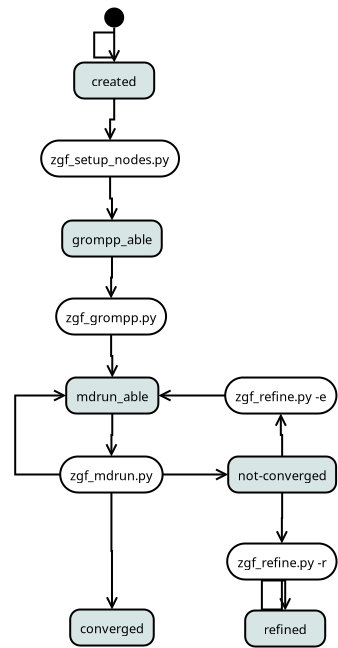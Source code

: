 <?xml version="1.0" encoding="UTF-8"?>
<dia:diagram xmlns:dia="http://www.lysator.liu.se/~alla/dia/">
  <dia:layer name="Background" visible="true" active="true">
    <dia:object type="UML - State" version="0" id="O0">
      <dia:attribute name="obj_pos">
        <dia:point val="3.8,4.25"/>
      </dia:attribute>
      <dia:attribute name="obj_bb">
        <dia:rectangle val="3.75,4.2;7.85,6.1"/>
      </dia:attribute>
      <dia:attribute name="meta">
        <dia:composite type="dict"/>
      </dia:attribute>
      <dia:attribute name="elem_corner">
        <dia:point val="3.8,4.25"/>
      </dia:attribute>
      <dia:attribute name="elem_width">
        <dia:real val="4"/>
      </dia:attribute>
      <dia:attribute name="elem_height">
        <dia:real val="1.8"/>
      </dia:attribute>
      <dia:attribute name="line_colour">
        <dia:color val="#000000"/>
      </dia:attribute>
      <dia:attribute name="fill_colour">
        <dia:color val="#d8e5e5"/>
      </dia:attribute>
      <dia:attribute name="text">
        <dia:composite type="text">
          <dia:attribute name="string">
            <dia:string>#created#</dia:string>
          </dia:attribute>
          <dia:attribute name="font">
            <dia:font family="sans" style="0" name="Helvetica"/>
          </dia:attribute>
          <dia:attribute name="height">
            <dia:real val="0.8"/>
          </dia:attribute>
          <dia:attribute name="pos">
            <dia:point val="5.8,5.345"/>
          </dia:attribute>
          <dia:attribute name="color">
            <dia:color val="#000000"/>
          </dia:attribute>
          <dia:attribute name="alignment">
            <dia:enum val="1"/>
          </dia:attribute>
        </dia:composite>
      </dia:attribute>
      <dia:attribute name="entry_action">
        <dia:string>##</dia:string>
      </dia:attribute>
      <dia:attribute name="do_action">
        <dia:string>##</dia:string>
      </dia:attribute>
      <dia:attribute name="exit_action">
        <dia:string>##</dia:string>
      </dia:attribute>
    </dia:object>
    <dia:object type="UML - State" version="0" id="O1">
      <dia:attribute name="obj_pos">
        <dia:point val="11.5,23.95"/>
      </dia:attribute>
      <dia:attribute name="obj_bb">
        <dia:rectangle val="11.45,23.9;17.215,25.8"/>
      </dia:attribute>
      <dia:attribute name="meta">
        <dia:composite type="dict"/>
      </dia:attribute>
      <dia:attribute name="elem_corner">
        <dia:point val="11.5,23.95"/>
      </dia:attribute>
      <dia:attribute name="elem_width">
        <dia:real val="5.665"/>
      </dia:attribute>
      <dia:attribute name="elem_height">
        <dia:real val="1.8"/>
      </dia:attribute>
      <dia:attribute name="line_colour">
        <dia:color val="#000000"/>
      </dia:attribute>
      <dia:attribute name="fill_colour">
        <dia:color val="#d8e5e5"/>
      </dia:attribute>
      <dia:attribute name="text">
        <dia:composite type="text">
          <dia:attribute name="string">
            <dia:string>#not-converged#</dia:string>
          </dia:attribute>
          <dia:attribute name="font">
            <dia:font family="sans" style="0" name="Helvetica"/>
          </dia:attribute>
          <dia:attribute name="height">
            <dia:real val="0.8"/>
          </dia:attribute>
          <dia:attribute name="pos">
            <dia:point val="14.332,25.045"/>
          </dia:attribute>
          <dia:attribute name="color">
            <dia:color val="#000000"/>
          </dia:attribute>
          <dia:attribute name="alignment">
            <dia:enum val="1"/>
          </dia:attribute>
        </dia:composite>
      </dia:attribute>
      <dia:attribute name="entry_action">
        <dia:string>##</dia:string>
      </dia:attribute>
      <dia:attribute name="do_action">
        <dia:string>##</dia:string>
      </dia:attribute>
      <dia:attribute name="exit_action">
        <dia:string>##</dia:string>
      </dia:attribute>
    </dia:object>
    <dia:object type="UML - State" version="0" id="O2">
      <dia:attribute name="obj_pos">
        <dia:point val="3.6,31.6"/>
      </dia:attribute>
      <dia:attribute name="obj_bb">
        <dia:rectangle val="3.55,31.55;8.037,33.45"/>
      </dia:attribute>
      <dia:attribute name="meta">
        <dia:composite type="dict"/>
      </dia:attribute>
      <dia:attribute name="elem_corner">
        <dia:point val="3.6,31.6"/>
      </dia:attribute>
      <dia:attribute name="elem_width">
        <dia:real val="4.388"/>
      </dia:attribute>
      <dia:attribute name="elem_height">
        <dia:real val="1.8"/>
      </dia:attribute>
      <dia:attribute name="line_colour">
        <dia:color val="#000000"/>
      </dia:attribute>
      <dia:attribute name="fill_colour">
        <dia:color val="#d8e5e5"/>
      </dia:attribute>
      <dia:attribute name="text">
        <dia:composite type="text">
          <dia:attribute name="string">
            <dia:string>#converged#</dia:string>
          </dia:attribute>
          <dia:attribute name="font">
            <dia:font family="sans" style="0" name="Helvetica"/>
          </dia:attribute>
          <dia:attribute name="height">
            <dia:real val="0.8"/>
          </dia:attribute>
          <dia:attribute name="pos">
            <dia:point val="5.794,32.695"/>
          </dia:attribute>
          <dia:attribute name="color">
            <dia:color val="#000000"/>
          </dia:attribute>
          <dia:attribute name="alignment">
            <dia:enum val="1"/>
          </dia:attribute>
        </dia:composite>
      </dia:attribute>
      <dia:attribute name="entry_action">
        <dia:string>##</dia:string>
      </dia:attribute>
      <dia:attribute name="do_action">
        <dia:string>##</dia:string>
      </dia:attribute>
      <dia:attribute name="exit_action">
        <dia:string>##</dia:string>
      </dia:attribute>
    </dia:object>
    <dia:object type="UML - State" version="0" id="O3">
      <dia:attribute name="obj_pos">
        <dia:point val="12.35,31.65"/>
      </dia:attribute>
      <dia:attribute name="obj_bb">
        <dia:rectangle val="12.3,31.6;16.4,33.5"/>
      </dia:attribute>
      <dia:attribute name="meta">
        <dia:composite type="dict"/>
      </dia:attribute>
      <dia:attribute name="elem_corner">
        <dia:point val="12.35,31.65"/>
      </dia:attribute>
      <dia:attribute name="elem_width">
        <dia:real val="4"/>
      </dia:attribute>
      <dia:attribute name="elem_height">
        <dia:real val="1.8"/>
      </dia:attribute>
      <dia:attribute name="line_colour">
        <dia:color val="#000000"/>
      </dia:attribute>
      <dia:attribute name="fill_colour">
        <dia:color val="#d8e5e5"/>
      </dia:attribute>
      <dia:attribute name="text">
        <dia:composite type="text">
          <dia:attribute name="string">
            <dia:string>#refined#</dia:string>
          </dia:attribute>
          <dia:attribute name="font">
            <dia:font family="sans" style="0" name="Helvetica"/>
          </dia:attribute>
          <dia:attribute name="height">
            <dia:real val="0.8"/>
          </dia:attribute>
          <dia:attribute name="pos">
            <dia:point val="14.35,32.745"/>
          </dia:attribute>
          <dia:attribute name="color">
            <dia:color val="#000000"/>
          </dia:attribute>
          <dia:attribute name="alignment">
            <dia:enum val="1"/>
          </dia:attribute>
        </dia:composite>
      </dia:attribute>
      <dia:attribute name="entry_action">
        <dia:string>##</dia:string>
      </dia:attribute>
      <dia:attribute name="do_action">
        <dia:string>##</dia:string>
      </dia:attribute>
      <dia:attribute name="exit_action">
        <dia:string>##</dia:string>
      </dia:attribute>
    </dia:object>
    <dia:object type="UML - Activity" version="0" id="O4">
      <dia:attribute name="obj_pos">
        <dia:point val="3.1,23.95"/>
      </dia:attribute>
      <dia:attribute name="obj_bb">
        <dia:rectangle val="3.05,23.9;8.53,25.8"/>
      </dia:attribute>
      <dia:attribute name="meta">
        <dia:composite type="dict"/>
      </dia:attribute>
      <dia:attribute name="elem_corner">
        <dia:point val="3.1,23.95"/>
      </dia:attribute>
      <dia:attribute name="elem_width">
        <dia:real val="5.38"/>
      </dia:attribute>
      <dia:attribute name="elem_height">
        <dia:real val="1.8"/>
      </dia:attribute>
      <dia:attribute name="line_colour">
        <dia:color val="#000000"/>
      </dia:attribute>
      <dia:attribute name="fill_colour">
        <dia:color val="#ffffff"/>
      </dia:attribute>
      <dia:attribute name="text">
        <dia:composite type="text">
          <dia:attribute name="string">
            <dia:string>#zgf_mdrun.py#</dia:string>
          </dia:attribute>
          <dia:attribute name="font">
            <dia:font family="sans" style="0" name="Helvetica"/>
          </dia:attribute>
          <dia:attribute name="height">
            <dia:real val="0.8"/>
          </dia:attribute>
          <dia:attribute name="pos">
            <dia:point val="5.79,25.045"/>
          </dia:attribute>
          <dia:attribute name="color">
            <dia:color val="#000000"/>
          </dia:attribute>
          <dia:attribute name="alignment">
            <dia:enum val="1"/>
          </dia:attribute>
        </dia:composite>
      </dia:attribute>
    </dia:object>
    <dia:object type="UML - Activity" version="0" id="O5">
      <dia:attribute name="obj_pos">
        <dia:point val="2.9,16.05"/>
      </dia:attribute>
      <dia:attribute name="obj_bb">
        <dia:rectangle val="2.85,16;8.713,17.9"/>
      </dia:attribute>
      <dia:attribute name="meta">
        <dia:composite type="dict"/>
      </dia:attribute>
      <dia:attribute name="elem_corner">
        <dia:point val="2.9,16.05"/>
      </dia:attribute>
      <dia:attribute name="elem_width">
        <dia:real val="5.763"/>
      </dia:attribute>
      <dia:attribute name="elem_height">
        <dia:real val="1.8"/>
      </dia:attribute>
      <dia:attribute name="line_colour">
        <dia:color val="#000000"/>
      </dia:attribute>
      <dia:attribute name="fill_colour">
        <dia:color val="#ffffff"/>
      </dia:attribute>
      <dia:attribute name="text">
        <dia:composite type="text">
          <dia:attribute name="string">
            <dia:string>#zgf_grompp.py#</dia:string>
          </dia:attribute>
          <dia:attribute name="font">
            <dia:font family="sans" style="0" name="Helvetica"/>
          </dia:attribute>
          <dia:attribute name="height">
            <dia:real val="0.8"/>
          </dia:attribute>
          <dia:attribute name="pos">
            <dia:point val="5.781,17.145"/>
          </dia:attribute>
          <dia:attribute name="color">
            <dia:color val="#000000"/>
          </dia:attribute>
          <dia:attribute name="alignment">
            <dia:enum val="1"/>
          </dia:attribute>
        </dia:composite>
      </dia:attribute>
    </dia:object>
    <dia:object type="UML - Transition" version="2" id="O6">
      <dia:attribute name="obj_pos">
        <dia:point val="5.789,13.95"/>
      </dia:attribute>
      <dia:attribute name="obj_bb">
        <dia:rectangle val="5.035,12.9;6.289,16.1"/>
      </dia:attribute>
      <dia:attribute name="meta">
        <dia:composite type="dict"/>
      </dia:attribute>
      <dia:attribute name="orth_points">
        <dia:point val="5.789,13.95"/>
        <dia:point val="5.789,15"/>
        <dia:point val="5.781,15"/>
        <dia:point val="5.781,16.05"/>
      </dia:attribute>
      <dia:attribute name="orth_orient">
        <dia:enum val="1"/>
        <dia:enum val="0"/>
        <dia:enum val="1"/>
      </dia:attribute>
      <dia:attribute name="orth_autoroute">
        <dia:boolean val="true"/>
      </dia:attribute>
      <dia:attribute name="text_colour">
        <dia:color val="#000000"/>
      </dia:attribute>
      <dia:attribute name="line_colour">
        <dia:color val="#000000"/>
      </dia:attribute>
      <dia:attribute name="trigger">
        <dia:string>##</dia:string>
      </dia:attribute>
      <dia:attribute name="action">
        <dia:string>##</dia:string>
      </dia:attribute>
      <dia:attribute name="guard">
        <dia:string>##</dia:string>
      </dia:attribute>
      <dia:attribute name="trigger_text_pos">
        <dia:point val="5.285,13.5"/>
      </dia:attribute>
      <dia:attribute name="guard_text_pos">
        <dia:point val="5.285,14.5"/>
      </dia:attribute>
      <dia:attribute name="direction_inverted">
        <dia:boolean val="false"/>
      </dia:attribute>
      <dia:connections>
        <dia:connection handle="0" to="O24" connection="6"/>
        <dia:connection handle="1" to="O5" connection="1"/>
      </dia:connections>
    </dia:object>
    <dia:object type="UML - Activity" version="0" id="O7">
      <dia:attribute name="obj_pos">
        <dia:point val="2.15,8.15"/>
      </dia:attribute>
      <dia:attribute name="obj_bb">
        <dia:rectangle val="2.1,8.1;9.52,10"/>
      </dia:attribute>
      <dia:attribute name="meta">
        <dia:composite type="dict"/>
      </dia:attribute>
      <dia:attribute name="elem_corner">
        <dia:point val="2.15,8.15"/>
      </dia:attribute>
      <dia:attribute name="elem_width">
        <dia:real val="7.32"/>
      </dia:attribute>
      <dia:attribute name="elem_height">
        <dia:real val="1.8"/>
      </dia:attribute>
      <dia:attribute name="line_colour">
        <dia:color val="#000000"/>
      </dia:attribute>
      <dia:attribute name="fill_colour">
        <dia:color val="#ffffff"/>
      </dia:attribute>
      <dia:attribute name="text">
        <dia:composite type="text">
          <dia:attribute name="string">
            <dia:string>#zgf_setup_nodes.py#</dia:string>
          </dia:attribute>
          <dia:attribute name="font">
            <dia:font family="sans" style="0" name="Helvetica"/>
          </dia:attribute>
          <dia:attribute name="height">
            <dia:real val="0.8"/>
          </dia:attribute>
          <dia:attribute name="pos">
            <dia:point val="5.81,9.245"/>
          </dia:attribute>
          <dia:attribute name="color">
            <dia:color val="#000000"/>
          </dia:attribute>
          <dia:attribute name="alignment">
            <dia:enum val="1"/>
          </dia:attribute>
        </dia:composite>
      </dia:attribute>
    </dia:object>
    <dia:object type="UML - Transition" version="2" id="O8">
      <dia:attribute name="obj_pos">
        <dia:point val="5.8,6.05"/>
      </dia:attribute>
      <dia:attribute name="obj_bb">
        <dia:rectangle val="5.055,5;6.31,8.2"/>
      </dia:attribute>
      <dia:attribute name="meta">
        <dia:composite type="dict"/>
      </dia:attribute>
      <dia:attribute name="orth_points">
        <dia:point val="5.8,6.05"/>
        <dia:point val="5.8,7.1"/>
        <dia:point val="5.81,7.1"/>
        <dia:point val="5.81,8.15"/>
      </dia:attribute>
      <dia:attribute name="orth_orient">
        <dia:enum val="1"/>
        <dia:enum val="0"/>
        <dia:enum val="1"/>
      </dia:attribute>
      <dia:attribute name="orth_autoroute">
        <dia:boolean val="true"/>
      </dia:attribute>
      <dia:attribute name="text_colour">
        <dia:color val="#000000"/>
      </dia:attribute>
      <dia:attribute name="line_colour">
        <dia:color val="#000000"/>
      </dia:attribute>
      <dia:attribute name="trigger">
        <dia:string>##</dia:string>
      </dia:attribute>
      <dia:attribute name="action">
        <dia:string>##</dia:string>
      </dia:attribute>
      <dia:attribute name="guard">
        <dia:string>##</dia:string>
      </dia:attribute>
      <dia:attribute name="trigger_text_pos">
        <dia:point val="5.305,5.6"/>
      </dia:attribute>
      <dia:attribute name="guard_text_pos">
        <dia:point val="5.305,6.6"/>
      </dia:attribute>
      <dia:attribute name="direction_inverted">
        <dia:boolean val="false"/>
      </dia:attribute>
      <dia:connections>
        <dia:connection handle="0" to="O0" connection="6"/>
        <dia:connection handle="1" to="O7" connection="1"/>
      </dia:connections>
    </dia:object>
    <dia:object type="UML - Transition" version="2" id="O9">
      <dia:attribute name="obj_pos">
        <dia:point val="5.81,9.95"/>
      </dia:attribute>
      <dia:attribute name="obj_bb">
        <dia:rectangle val="5.049,8.95;6.31,12.2"/>
      </dia:attribute>
      <dia:attribute name="meta">
        <dia:composite type="dict"/>
      </dia:attribute>
      <dia:attribute name="orth_points">
        <dia:point val="5.81,9.95"/>
        <dia:point val="5.81,11.05"/>
        <dia:point val="5.789,11.05"/>
        <dia:point val="5.789,12.15"/>
      </dia:attribute>
      <dia:attribute name="orth_orient">
        <dia:enum val="1"/>
        <dia:enum val="0"/>
        <dia:enum val="1"/>
      </dia:attribute>
      <dia:attribute name="orth_autoroute">
        <dia:boolean val="true"/>
      </dia:attribute>
      <dia:attribute name="text_colour">
        <dia:color val="#000000"/>
      </dia:attribute>
      <dia:attribute name="line_colour">
        <dia:color val="#000000"/>
      </dia:attribute>
      <dia:attribute name="trigger">
        <dia:string>##</dia:string>
      </dia:attribute>
      <dia:attribute name="action">
        <dia:string>##</dia:string>
      </dia:attribute>
      <dia:attribute name="guard">
        <dia:string>##</dia:string>
      </dia:attribute>
      <dia:attribute name="trigger_text_pos">
        <dia:point val="5.299,9.55"/>
      </dia:attribute>
      <dia:attribute name="guard_text_pos">
        <dia:point val="5.299,10.55"/>
      </dia:attribute>
      <dia:attribute name="direction_inverted">
        <dia:boolean val="false"/>
      </dia:attribute>
      <dia:connections>
        <dia:connection handle="0" to="O7" connection="6"/>
        <dia:connection handle="1" to="O24" connection="1"/>
      </dia:connections>
    </dia:object>
    <dia:object type="UML - Transition" version="2" id="O10">
      <dia:attribute name="obj_pos">
        <dia:point val="5.781,17.85"/>
      </dia:attribute>
      <dia:attribute name="obj_bb">
        <dia:rectangle val="5.039,16.825;6.298,20.05"/>
      </dia:attribute>
      <dia:attribute name="meta">
        <dia:composite type="dict"/>
      </dia:attribute>
      <dia:attribute name="orth_points">
        <dia:point val="5.781,17.85"/>
        <dia:point val="5.781,18.925"/>
        <dia:point val="5.798,18.925"/>
        <dia:point val="5.798,20"/>
      </dia:attribute>
      <dia:attribute name="orth_orient">
        <dia:enum val="1"/>
        <dia:enum val="0"/>
        <dia:enum val="1"/>
      </dia:attribute>
      <dia:attribute name="orth_autoroute">
        <dia:boolean val="true"/>
      </dia:attribute>
      <dia:attribute name="text_colour">
        <dia:color val="#000000"/>
      </dia:attribute>
      <dia:attribute name="line_colour">
        <dia:color val="#000000"/>
      </dia:attribute>
      <dia:attribute name="trigger">
        <dia:string>##</dia:string>
      </dia:attribute>
      <dia:attribute name="action">
        <dia:string>##</dia:string>
      </dia:attribute>
      <dia:attribute name="guard">
        <dia:string>##</dia:string>
      </dia:attribute>
      <dia:attribute name="trigger_text_pos">
        <dia:point val="5.289,17.425"/>
      </dia:attribute>
      <dia:attribute name="guard_text_pos">
        <dia:point val="5.289,18.425"/>
      </dia:attribute>
      <dia:attribute name="direction_inverted">
        <dia:boolean val="false"/>
      </dia:attribute>
      <dia:connections>
        <dia:connection handle="0" to="O5" connection="6"/>
        <dia:connection handle="1" to="O23" connection="1"/>
      </dia:connections>
    </dia:object>
    <dia:object type="UML - Transition" version="2" id="O11">
      <dia:attribute name="obj_pos">
        <dia:point val="5.798,21.8"/>
      </dia:attribute>
      <dia:attribute name="obj_bb">
        <dia:rectangle val="5.044,20.775;6.298,24"/>
      </dia:attribute>
      <dia:attribute name="meta">
        <dia:composite type="dict"/>
      </dia:attribute>
      <dia:attribute name="orth_points">
        <dia:point val="5.798,21.8"/>
        <dia:point val="5.798,22.875"/>
        <dia:point val="5.79,22.875"/>
        <dia:point val="5.79,23.95"/>
      </dia:attribute>
      <dia:attribute name="orth_orient">
        <dia:enum val="1"/>
        <dia:enum val="0"/>
        <dia:enum val="1"/>
      </dia:attribute>
      <dia:attribute name="orth_autoroute">
        <dia:boolean val="true"/>
      </dia:attribute>
      <dia:attribute name="text_colour">
        <dia:color val="#000000"/>
      </dia:attribute>
      <dia:attribute name="line_colour">
        <dia:color val="#000000"/>
      </dia:attribute>
      <dia:attribute name="trigger">
        <dia:string>##</dia:string>
      </dia:attribute>
      <dia:attribute name="action">
        <dia:string>##</dia:string>
      </dia:attribute>
      <dia:attribute name="guard">
        <dia:string>##</dia:string>
      </dia:attribute>
      <dia:attribute name="trigger_text_pos">
        <dia:point val="5.294,21.375"/>
      </dia:attribute>
      <dia:attribute name="guard_text_pos">
        <dia:point val="5.294,22.375"/>
      </dia:attribute>
      <dia:attribute name="direction_inverted">
        <dia:boolean val="false"/>
      </dia:attribute>
      <dia:connections>
        <dia:connection handle="0" to="O23" connection="6"/>
        <dia:connection handle="1" to="O4" connection="1"/>
      </dia:connections>
    </dia:object>
    <dia:object type="UML - Transition" version="2" id="O12">
      <dia:attribute name="obj_pos">
        <dia:point val="5.79,25.75"/>
      </dia:attribute>
      <dia:attribute name="obj_bb">
        <dia:rectangle val="5.042,25.7;6.294,31.65"/>
      </dia:attribute>
      <dia:attribute name="meta">
        <dia:composite type="dict"/>
      </dia:attribute>
      <dia:attribute name="orth_points">
        <dia:point val="5.79,25.75"/>
        <dia:point val="5.79,28.675"/>
        <dia:point val="5.794,28.675"/>
        <dia:point val="5.794,31.6"/>
      </dia:attribute>
      <dia:attribute name="orth_orient">
        <dia:enum val="1"/>
        <dia:enum val="0"/>
        <dia:enum val="1"/>
      </dia:attribute>
      <dia:attribute name="orth_autoroute">
        <dia:boolean val="true"/>
      </dia:attribute>
      <dia:attribute name="text_colour">
        <dia:color val="#000000"/>
      </dia:attribute>
      <dia:attribute name="line_colour">
        <dia:color val="#000000"/>
      </dia:attribute>
      <dia:attribute name="trigger">
        <dia:string>##</dia:string>
      </dia:attribute>
      <dia:attribute name="action">
        <dia:string>##</dia:string>
      </dia:attribute>
      <dia:attribute name="guard">
        <dia:string>##</dia:string>
      </dia:attribute>
      <dia:attribute name="trigger_text_pos">
        <dia:point val="5.292,27.175"/>
      </dia:attribute>
      <dia:attribute name="guard_text_pos">
        <dia:point val="5.292,28.175"/>
      </dia:attribute>
      <dia:attribute name="direction_inverted">
        <dia:boolean val="false"/>
      </dia:attribute>
      <dia:connections>
        <dia:connection handle="0" to="O4" connection="6"/>
        <dia:connection handle="1" to="O2" connection="1"/>
      </dia:connections>
    </dia:object>
    <dia:object type="UML - Transition" version="2" id="O13">
      <dia:attribute name="obj_pos">
        <dia:point val="3.1,24.85"/>
      </dia:attribute>
      <dia:attribute name="obj_bb">
        <dia:rectangle val="0.1,20.4;3.45,25.35"/>
      </dia:attribute>
      <dia:attribute name="meta">
        <dia:composite type="dict"/>
      </dia:attribute>
      <dia:attribute name="orth_points">
        <dia:point val="3.1,24.85"/>
        <dia:point val="0.85,24.85"/>
        <dia:point val="0.85,20.9"/>
        <dia:point val="3.4,20.9"/>
      </dia:attribute>
      <dia:attribute name="orth_orient">
        <dia:enum val="0"/>
        <dia:enum val="1"/>
        <dia:enum val="0"/>
      </dia:attribute>
      <dia:attribute name="orth_autoroute">
        <dia:boolean val="false"/>
      </dia:attribute>
      <dia:attribute name="text_colour">
        <dia:color val="#000000"/>
      </dia:attribute>
      <dia:attribute name="line_colour">
        <dia:color val="#000000"/>
      </dia:attribute>
      <dia:attribute name="trigger">
        <dia:string>##</dia:string>
      </dia:attribute>
      <dia:attribute name="action">
        <dia:string>##</dia:string>
      </dia:attribute>
      <dia:attribute name="guard">
        <dia:string>##</dia:string>
      </dia:attribute>
      <dia:attribute name="trigger_text_pos">
        <dia:point val="0.35,21.375"/>
      </dia:attribute>
      <dia:attribute name="guard_text_pos">
        <dia:point val="0.35,22.375"/>
      </dia:attribute>
      <dia:attribute name="direction_inverted">
        <dia:boolean val="false"/>
      </dia:attribute>
      <dia:connections>
        <dia:connection handle="0" to="O4" connection="3"/>
        <dia:connection handle="1" to="O23" connection="3"/>
      </dia:connections>
    </dia:object>
    <dia:object type="UML - Transition" version="2" id="O14">
      <dia:attribute name="obj_pos">
        <dia:point val="8.48,24.85"/>
      </dia:attribute>
      <dia:attribute name="obj_bb">
        <dia:rectangle val="8.48,22.75;11.571,24.9"/>
      </dia:attribute>
      <dia:attribute name="meta">
        <dia:composite type="dict"/>
      </dia:attribute>
      <dia:attribute name="orth_points">
        <dia:point val="8.48,24.85"/>
        <dia:point val="8.48,24.85"/>
        <dia:point val="11.5,24.85"/>
        <dia:point val="11.5,24.85"/>
      </dia:attribute>
      <dia:attribute name="orth_orient">
        <dia:enum val="0"/>
        <dia:enum val="1"/>
        <dia:enum val="0"/>
      </dia:attribute>
      <dia:attribute name="orth_autoroute">
        <dia:boolean val="true"/>
      </dia:attribute>
      <dia:attribute name="text_colour">
        <dia:color val="#000000"/>
      </dia:attribute>
      <dia:attribute name="line_colour">
        <dia:color val="#000000"/>
      </dia:attribute>
      <dia:attribute name="trigger">
        <dia:string>##</dia:string>
      </dia:attribute>
      <dia:attribute name="action">
        <dia:string>##</dia:string>
      </dia:attribute>
      <dia:attribute name="guard">
        <dia:string>##</dia:string>
      </dia:attribute>
      <dia:attribute name="trigger_text_pos">
        <dia:point val="9.49,23.35"/>
      </dia:attribute>
      <dia:attribute name="guard_text_pos">
        <dia:point val="9.49,24.35"/>
      </dia:attribute>
      <dia:attribute name="direction_inverted">
        <dia:boolean val="false"/>
      </dia:attribute>
      <dia:connections>
        <dia:connection handle="0" to="O4" connection="4"/>
        <dia:connection handle="1" to="O1" connection="3"/>
      </dia:connections>
    </dia:object>
    <dia:object type="UML - Activity" version="0" id="O15">
      <dia:attribute name="obj_pos">
        <dia:point val="11.35,20"/>
      </dia:attribute>
      <dia:attribute name="obj_bb">
        <dia:rectangle val="11.3,19.95;17.35,21.85"/>
      </dia:attribute>
      <dia:attribute name="meta">
        <dia:composite type="dict"/>
      </dia:attribute>
      <dia:attribute name="elem_corner">
        <dia:point val="11.35,20"/>
      </dia:attribute>
      <dia:attribute name="elem_width">
        <dia:real val="5.95"/>
      </dia:attribute>
      <dia:attribute name="elem_height">
        <dia:real val="1.8"/>
      </dia:attribute>
      <dia:attribute name="line_colour">
        <dia:color val="#000000"/>
      </dia:attribute>
      <dia:attribute name="fill_colour">
        <dia:color val="#ffffff"/>
      </dia:attribute>
      <dia:attribute name="text">
        <dia:composite type="text">
          <dia:attribute name="string">
            <dia:string>#zgf_refine.py -e#</dia:string>
          </dia:attribute>
          <dia:attribute name="font">
            <dia:font family="sans" style="0" name="Helvetica"/>
          </dia:attribute>
          <dia:attribute name="height">
            <dia:real val="0.8"/>
          </dia:attribute>
          <dia:attribute name="pos">
            <dia:point val="14.325,21.095"/>
          </dia:attribute>
          <dia:attribute name="color">
            <dia:color val="#000000"/>
          </dia:attribute>
          <dia:attribute name="alignment">
            <dia:enum val="1"/>
          </dia:attribute>
        </dia:composite>
      </dia:attribute>
    </dia:object>
    <dia:object type="UML - Transition" version="2" id="O16">
      <dia:attribute name="obj_pos">
        <dia:point val="14.332,23.95"/>
      </dia:attribute>
      <dia:attribute name="obj_bb">
        <dia:rectangle val="13.579,20.775;14.832,24"/>
      </dia:attribute>
      <dia:attribute name="meta">
        <dia:composite type="dict"/>
      </dia:attribute>
      <dia:attribute name="orth_points">
        <dia:point val="14.332,23.95"/>
        <dia:point val="14.332,22.875"/>
        <dia:point val="14.325,22.875"/>
        <dia:point val="14.325,21.8"/>
      </dia:attribute>
      <dia:attribute name="orth_orient">
        <dia:enum val="1"/>
        <dia:enum val="0"/>
        <dia:enum val="1"/>
      </dia:attribute>
      <dia:attribute name="orth_autoroute">
        <dia:boolean val="true"/>
      </dia:attribute>
      <dia:attribute name="text_colour">
        <dia:color val="#000000"/>
      </dia:attribute>
      <dia:attribute name="line_colour">
        <dia:color val="#000000"/>
      </dia:attribute>
      <dia:attribute name="trigger">
        <dia:string>##</dia:string>
      </dia:attribute>
      <dia:attribute name="action">
        <dia:string>##</dia:string>
      </dia:attribute>
      <dia:attribute name="guard">
        <dia:string>##</dia:string>
      </dia:attribute>
      <dia:attribute name="trigger_text_pos">
        <dia:point val="13.829,21.375"/>
      </dia:attribute>
      <dia:attribute name="guard_text_pos">
        <dia:point val="13.829,22.375"/>
      </dia:attribute>
      <dia:attribute name="direction_inverted">
        <dia:boolean val="false"/>
      </dia:attribute>
      <dia:connections>
        <dia:connection handle="0" to="O1" connection="1"/>
        <dia:connection handle="1" to="O15" connection="6"/>
      </dia:connections>
    </dia:object>
    <dia:object type="UML - Transition" version="2" id="O17">
      <dia:attribute name="obj_pos">
        <dia:point val="11.35,20.9"/>
      </dia:attribute>
      <dia:attribute name="obj_bb">
        <dia:rectangle val="8.124,18.8;11.35,20.95"/>
      </dia:attribute>
      <dia:attribute name="meta">
        <dia:composite type="dict"/>
      </dia:attribute>
      <dia:attribute name="orth_points">
        <dia:point val="11.35,20.9"/>
        <dia:point val="11.35,20.9"/>
        <dia:point val="8.195,20.9"/>
        <dia:point val="8.195,20.9"/>
      </dia:attribute>
      <dia:attribute name="orth_orient">
        <dia:enum val="0"/>
        <dia:enum val="1"/>
        <dia:enum val="0"/>
      </dia:attribute>
      <dia:attribute name="orth_autoroute">
        <dia:boolean val="true"/>
      </dia:attribute>
      <dia:attribute name="text_colour">
        <dia:color val="#000000"/>
      </dia:attribute>
      <dia:attribute name="line_colour">
        <dia:color val="#000000"/>
      </dia:attribute>
      <dia:attribute name="trigger">
        <dia:string>##</dia:string>
      </dia:attribute>
      <dia:attribute name="action">
        <dia:string>##</dia:string>
      </dia:attribute>
      <dia:attribute name="guard">
        <dia:string>##</dia:string>
      </dia:attribute>
      <dia:attribute name="trigger_text_pos">
        <dia:point val="9.273,19.4"/>
      </dia:attribute>
      <dia:attribute name="guard_text_pos">
        <dia:point val="9.273,20.4"/>
      </dia:attribute>
      <dia:attribute name="direction_inverted">
        <dia:boolean val="false"/>
      </dia:attribute>
      <dia:connections>
        <dia:connection handle="0" to="O15" connection="3"/>
        <dia:connection handle="1" to="O23" connection="4"/>
      </dia:connections>
    </dia:object>
    <dia:object type="UML - Transition" version="2" id="O18">
      <dia:attribute name="obj_pos">
        <dia:point val="14.332,25.75"/>
      </dia:attribute>
      <dia:attribute name="obj_bb">
        <dia:rectangle val="13.596,24.925;14.859,28.35"/>
      </dia:attribute>
      <dia:attribute name="meta">
        <dia:composite type="dict"/>
      </dia:attribute>
      <dia:attribute name="orth_points">
        <dia:point val="14.332,25.75"/>
        <dia:point val="14.332,27.025"/>
        <dia:point val="14.359,27.025"/>
        <dia:point val="14.359,28.3"/>
      </dia:attribute>
      <dia:attribute name="orth_orient">
        <dia:enum val="1"/>
        <dia:enum val="0"/>
        <dia:enum val="1"/>
      </dia:attribute>
      <dia:attribute name="orth_autoroute">
        <dia:boolean val="true"/>
      </dia:attribute>
      <dia:attribute name="text_colour">
        <dia:color val="#000000"/>
      </dia:attribute>
      <dia:attribute name="line_colour">
        <dia:color val="#000000"/>
      </dia:attribute>
      <dia:attribute name="trigger">
        <dia:string>##</dia:string>
      </dia:attribute>
      <dia:attribute name="action">
        <dia:string>##</dia:string>
      </dia:attribute>
      <dia:attribute name="guard">
        <dia:string>##</dia:string>
      </dia:attribute>
      <dia:attribute name="trigger_text_pos">
        <dia:point val="13.846,25.525"/>
      </dia:attribute>
      <dia:attribute name="guard_text_pos">
        <dia:point val="13.846,26.525"/>
      </dia:attribute>
      <dia:attribute name="direction_inverted">
        <dia:boolean val="false"/>
      </dia:attribute>
      <dia:connections>
        <dia:connection handle="0" to="O1" connection="6"/>
        <dia:connection handle="1" to="O19" connection="1"/>
      </dia:connections>
    </dia:object>
    <dia:object type="UML - Activity" version="0" id="O19">
      <dia:attribute name="obj_pos">
        <dia:point val="11.45,28.3"/>
      </dia:attribute>
      <dia:attribute name="obj_bb">
        <dia:rectangle val="11.4,28.25;17.317,30.15"/>
      </dia:attribute>
      <dia:attribute name="meta">
        <dia:composite type="dict"/>
      </dia:attribute>
      <dia:attribute name="elem_corner">
        <dia:point val="11.45,28.3"/>
      </dia:attribute>
      <dia:attribute name="elem_width">
        <dia:real val="5.817"/>
      </dia:attribute>
      <dia:attribute name="elem_height">
        <dia:real val="1.8"/>
      </dia:attribute>
      <dia:attribute name="line_colour">
        <dia:color val="#000000"/>
      </dia:attribute>
      <dia:attribute name="fill_colour">
        <dia:color val="#ffffff"/>
      </dia:attribute>
      <dia:attribute name="text">
        <dia:composite type="text">
          <dia:attribute name="string">
            <dia:string>#zgf_refine.py -r#</dia:string>
          </dia:attribute>
          <dia:attribute name="font">
            <dia:font family="sans" style="0" name="Helvetica"/>
          </dia:attribute>
          <dia:attribute name="height">
            <dia:real val="0.8"/>
          </dia:attribute>
          <dia:attribute name="pos">
            <dia:point val="14.359,29.395"/>
          </dia:attribute>
          <dia:attribute name="color">
            <dia:color val="#000000"/>
          </dia:attribute>
          <dia:attribute name="alignment">
            <dia:enum val="1"/>
          </dia:attribute>
        </dia:composite>
      </dia:attribute>
    </dia:object>
    <dia:object type="UML - Transition" version="2" id="O20">
      <dia:attribute name="obj_pos">
        <dia:point val="14.359,30.1"/>
      </dia:attribute>
      <dia:attribute name="obj_bb">
        <dia:rectangle val="13.604,28.775;14.859,31.7"/>
      </dia:attribute>
      <dia:attribute name="meta">
        <dia:composite type="dict"/>
      </dia:attribute>
      <dia:attribute name="orth_points">
        <dia:point val="14.359,30.1"/>
        <dia:point val="14.359,30.875"/>
        <dia:point val="14.35,30.875"/>
        <dia:point val="14.35,31.65"/>
      </dia:attribute>
      <dia:attribute name="orth_orient">
        <dia:enum val="1"/>
        <dia:enum val="0"/>
        <dia:enum val="1"/>
      </dia:attribute>
      <dia:attribute name="orth_autoroute">
        <dia:boolean val="true"/>
      </dia:attribute>
      <dia:attribute name="text_colour">
        <dia:color val="#000000"/>
      </dia:attribute>
      <dia:attribute name="line_colour">
        <dia:color val="#000000"/>
      </dia:attribute>
      <dia:attribute name="trigger">
        <dia:string>##</dia:string>
      </dia:attribute>
      <dia:attribute name="action">
        <dia:string>##</dia:string>
      </dia:attribute>
      <dia:attribute name="guard">
        <dia:string>##</dia:string>
      </dia:attribute>
      <dia:attribute name="trigger_text_pos">
        <dia:point val="13.854,29.375"/>
      </dia:attribute>
      <dia:attribute name="guard_text_pos">
        <dia:point val="13.854,30.375"/>
      </dia:attribute>
      <dia:attribute name="direction_inverted">
        <dia:boolean val="false"/>
      </dia:attribute>
      <dia:connections>
        <dia:connection handle="0" to="O19" connection="6"/>
        <dia:connection handle="1" to="O3" connection="1"/>
      </dia:connections>
    </dia:object>
    <dia:object type="UML - State Term" version="0" id="O21">
      <dia:attribute name="obj_pos">
        <dia:point val="5.3,1.5"/>
      </dia:attribute>
      <dia:attribute name="obj_bb">
        <dia:rectangle val="5.25,1.45;6.35,2.55"/>
      </dia:attribute>
      <dia:attribute name="meta">
        <dia:composite type="dict"/>
      </dia:attribute>
      <dia:attribute name="elem_corner">
        <dia:point val="5.3,1.5"/>
      </dia:attribute>
      <dia:attribute name="elem_width">
        <dia:real val="1"/>
      </dia:attribute>
      <dia:attribute name="elem_height">
        <dia:real val="1"/>
      </dia:attribute>
      <dia:attribute name="line_colour">
        <dia:color val="#000000"/>
      </dia:attribute>
      <dia:attribute name="fill_colour">
        <dia:color val="#ffffff"/>
      </dia:attribute>
      <dia:attribute name="is_final">
        <dia:boolean val="false"/>
      </dia:attribute>
    </dia:object>
    <dia:object type="UML - Transition" version="2" id="O22">
      <dia:attribute name="obj_pos">
        <dia:point val="5.8,2.5"/>
      </dia:attribute>
      <dia:attribute name="obj_bb">
        <dia:rectangle val="5.05,1.275;5.85,4.321"/>
      </dia:attribute>
      <dia:attribute name="meta">
        <dia:composite type="dict"/>
      </dia:attribute>
      <dia:attribute name="orth_points">
        <dia:point val="5.8,2.5"/>
        <dia:point val="5.8,2.5"/>
        <dia:point val="5.8,4.25"/>
        <dia:point val="5.8,4.25"/>
      </dia:attribute>
      <dia:attribute name="orth_orient">
        <dia:enum val="0"/>
        <dia:enum val="1"/>
        <dia:enum val="0"/>
      </dia:attribute>
      <dia:attribute name="orth_autoroute">
        <dia:boolean val="true"/>
      </dia:attribute>
      <dia:attribute name="text_colour">
        <dia:color val="#000000"/>
      </dia:attribute>
      <dia:attribute name="line_colour">
        <dia:color val="#000000"/>
      </dia:attribute>
      <dia:attribute name="trigger">
        <dia:string>##</dia:string>
      </dia:attribute>
      <dia:attribute name="action">
        <dia:string>##</dia:string>
      </dia:attribute>
      <dia:attribute name="guard">
        <dia:string>##</dia:string>
      </dia:attribute>
      <dia:attribute name="trigger_text_pos">
        <dia:point val="5.3,1.875"/>
      </dia:attribute>
      <dia:attribute name="guard_text_pos">
        <dia:point val="5.3,2.875"/>
      </dia:attribute>
      <dia:attribute name="direction_inverted">
        <dia:boolean val="false"/>
      </dia:attribute>
      <dia:connections>
        <dia:connection handle="0" to="O21" connection="6"/>
        <dia:connection handle="1" to="O0" connection="1"/>
      </dia:connections>
    </dia:object>
    <dia:object type="UML - State" version="0" id="O23">
      <dia:attribute name="obj_pos">
        <dia:point val="3.4,20"/>
      </dia:attribute>
      <dia:attribute name="obj_bb">
        <dia:rectangle val="3.35,19.95;8.245,21.85"/>
      </dia:attribute>
      <dia:attribute name="meta">
        <dia:composite type="dict"/>
      </dia:attribute>
      <dia:attribute name="elem_corner">
        <dia:point val="3.4,20"/>
      </dia:attribute>
      <dia:attribute name="elem_width">
        <dia:real val="4.795"/>
      </dia:attribute>
      <dia:attribute name="elem_height">
        <dia:real val="1.8"/>
      </dia:attribute>
      <dia:attribute name="line_colour">
        <dia:color val="#000000"/>
      </dia:attribute>
      <dia:attribute name="fill_colour">
        <dia:color val="#d8e5e5"/>
      </dia:attribute>
      <dia:attribute name="text">
        <dia:composite type="text">
          <dia:attribute name="string">
            <dia:string>#mdrun_able#</dia:string>
          </dia:attribute>
          <dia:attribute name="font">
            <dia:font family="sans" style="0" name="Helvetica"/>
          </dia:attribute>
          <dia:attribute name="height">
            <dia:real val="0.8"/>
          </dia:attribute>
          <dia:attribute name="pos">
            <dia:point val="5.798,21.095"/>
          </dia:attribute>
          <dia:attribute name="color">
            <dia:color val="#000000"/>
          </dia:attribute>
          <dia:attribute name="alignment">
            <dia:enum val="1"/>
          </dia:attribute>
        </dia:composite>
      </dia:attribute>
      <dia:attribute name="entry_action">
        <dia:string>##</dia:string>
      </dia:attribute>
      <dia:attribute name="do_action">
        <dia:string>##</dia:string>
      </dia:attribute>
      <dia:attribute name="exit_action">
        <dia:string>##</dia:string>
      </dia:attribute>
    </dia:object>
    <dia:object type="UML - State" version="0" id="O24">
      <dia:attribute name="obj_pos">
        <dia:point val="3.2,12.15"/>
      </dia:attribute>
      <dia:attribute name="obj_bb">
        <dia:rectangle val="3.15,12.1;8.428,14"/>
      </dia:attribute>
      <dia:attribute name="meta">
        <dia:composite type="dict"/>
      </dia:attribute>
      <dia:attribute name="elem_corner">
        <dia:point val="3.2,12.15"/>
      </dia:attribute>
      <dia:attribute name="elem_width">
        <dia:real val="5.178"/>
      </dia:attribute>
      <dia:attribute name="elem_height">
        <dia:real val="1.8"/>
      </dia:attribute>
      <dia:attribute name="line_colour">
        <dia:color val="#000000"/>
      </dia:attribute>
      <dia:attribute name="fill_colour">
        <dia:color val="#d8e5e5"/>
      </dia:attribute>
      <dia:attribute name="text">
        <dia:composite type="text">
          <dia:attribute name="string">
            <dia:string>#grompp_able#</dia:string>
          </dia:attribute>
          <dia:attribute name="font">
            <dia:font family="sans" style="0" name="Helvetica"/>
          </dia:attribute>
          <dia:attribute name="height">
            <dia:real val="0.8"/>
          </dia:attribute>
          <dia:attribute name="pos">
            <dia:point val="5.789,13.245"/>
          </dia:attribute>
          <dia:attribute name="color">
            <dia:color val="#000000"/>
          </dia:attribute>
          <dia:attribute name="alignment">
            <dia:enum val="1"/>
          </dia:attribute>
        </dia:composite>
      </dia:attribute>
      <dia:attribute name="entry_action">
        <dia:string>##</dia:string>
      </dia:attribute>
      <dia:attribute name="do_action">
        <dia:string>##</dia:string>
      </dia:attribute>
      <dia:attribute name="exit_action">
        <dia:string>##</dia:string>
      </dia:attribute>
    </dia:object>
  </dia:layer>
</dia:diagram>
